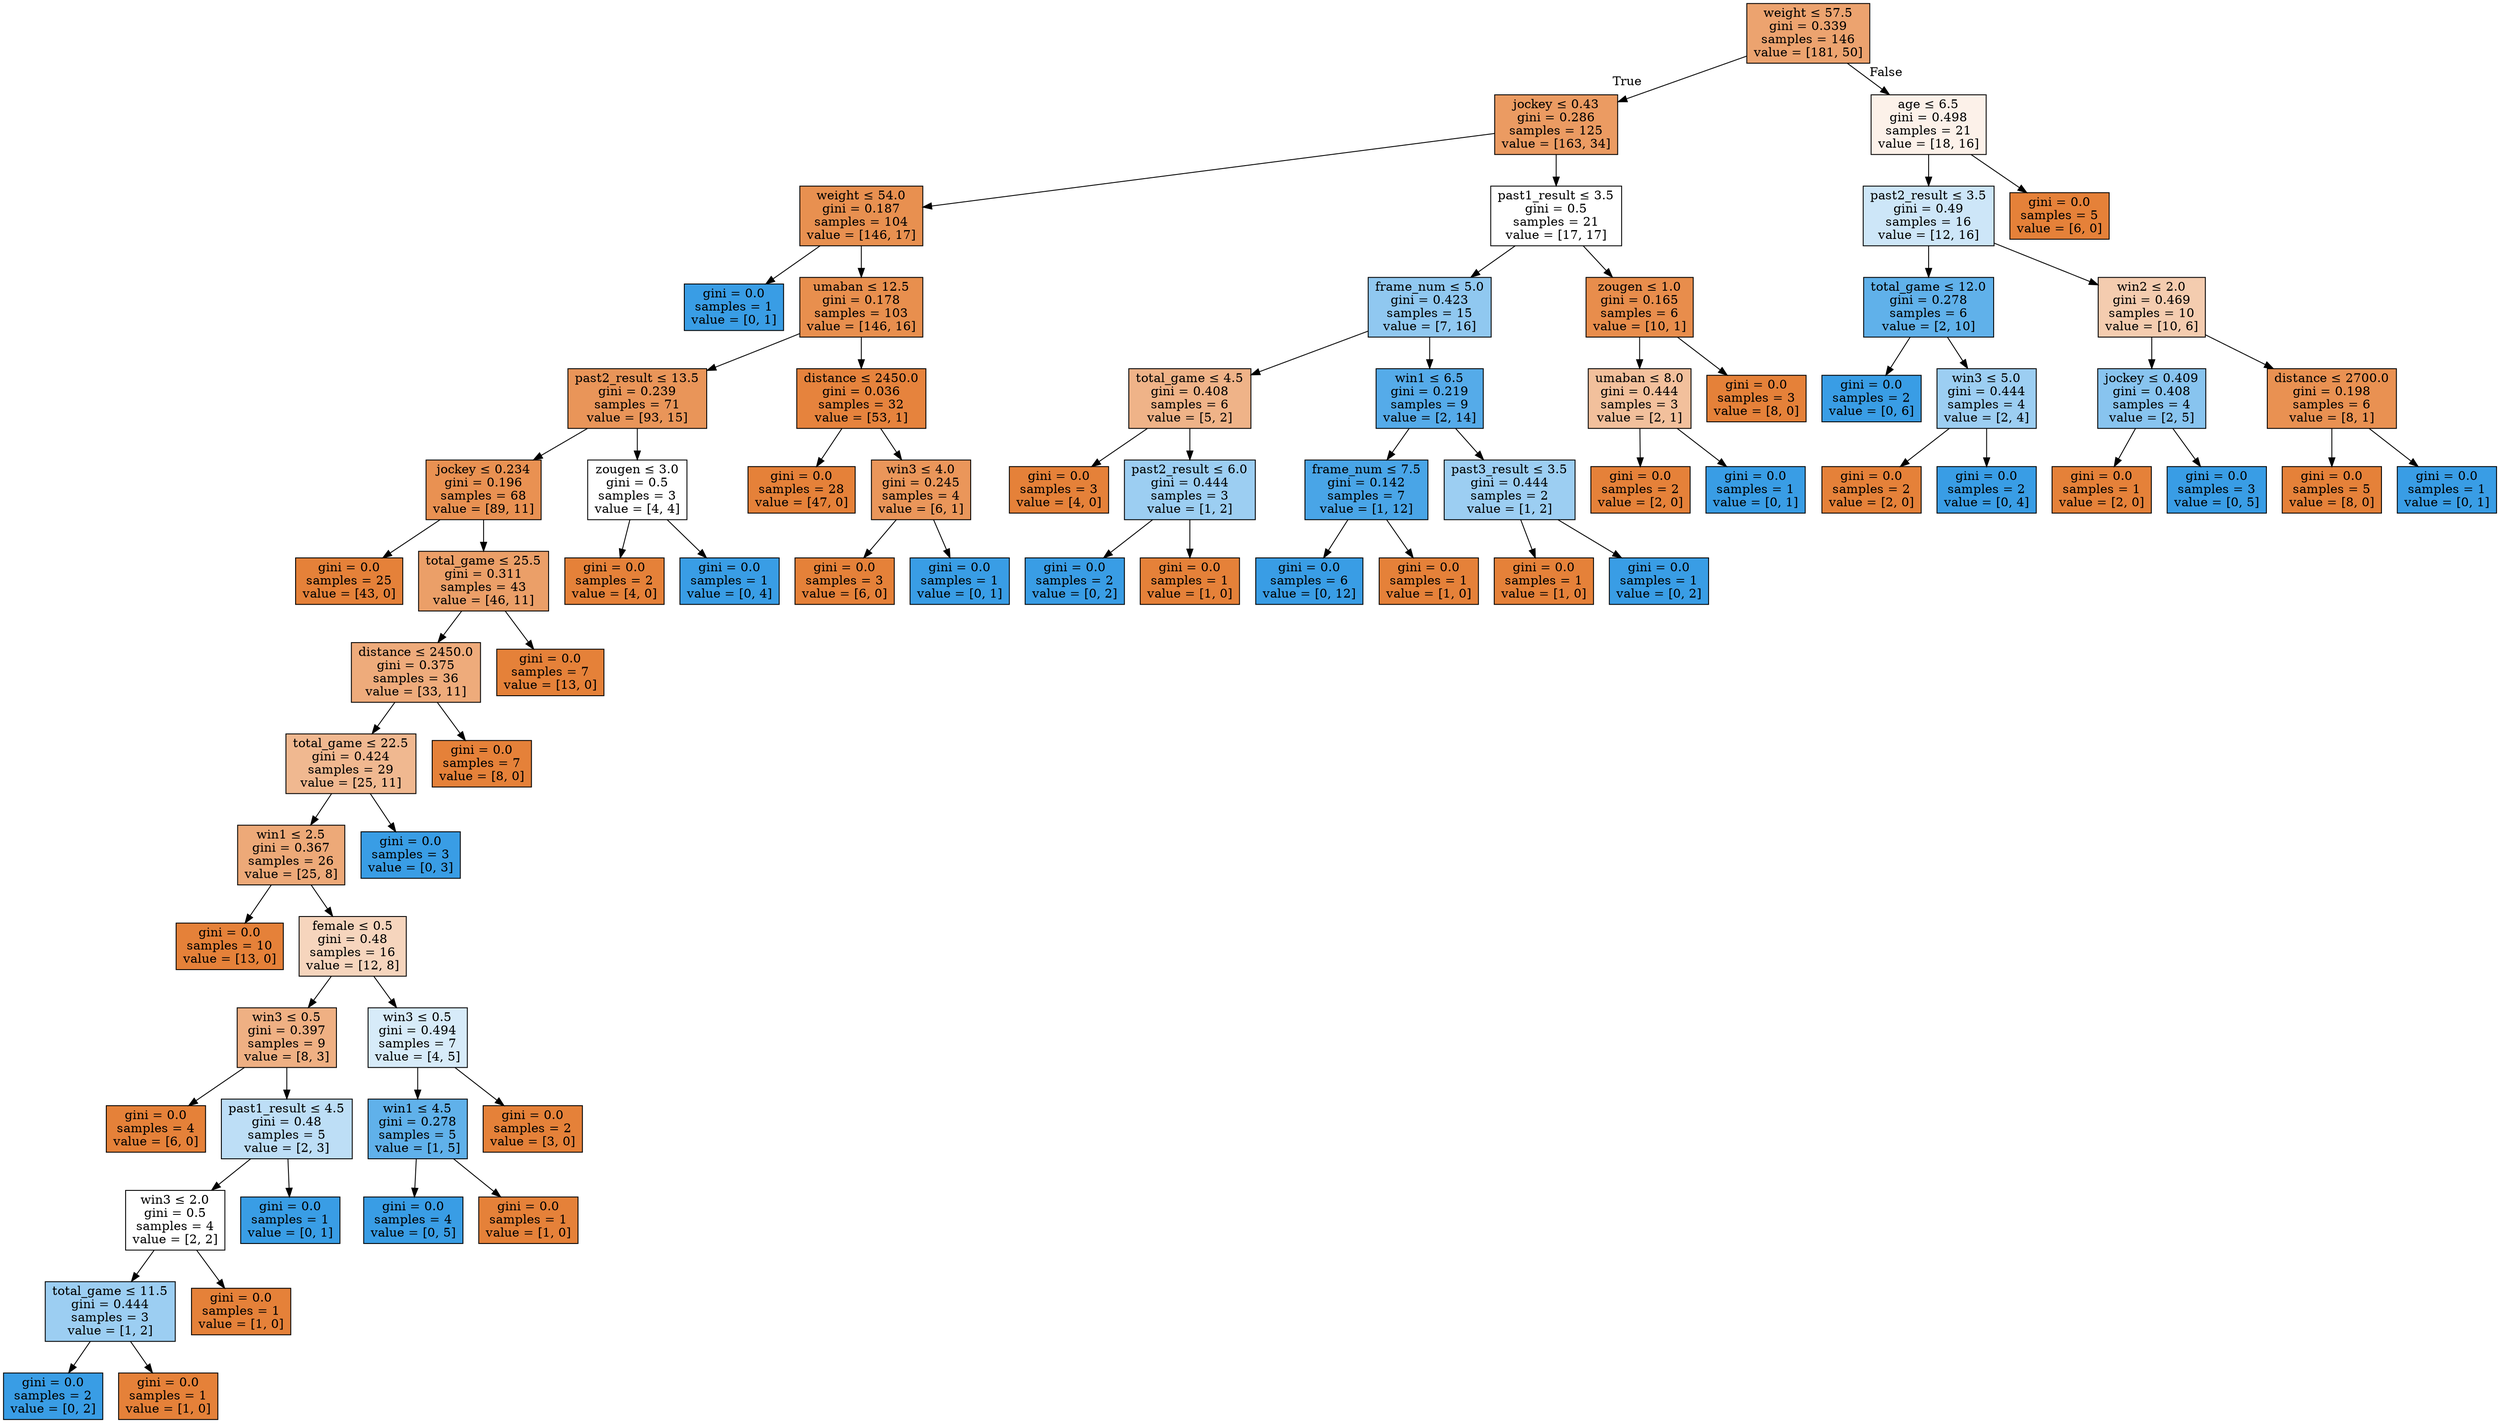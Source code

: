 digraph Tree {
node [shape=box, style="filled", color="black"] ;
0 [label=<weight &le; 57.5<br/>gini = 0.339<br/>samples = 146<br/>value = [181, 50]>, fillcolor="#e58139b9"] ;
1 [label=<jockey &le; 0.43<br/>gini = 0.286<br/>samples = 125<br/>value = [163, 34]>, fillcolor="#e58139ca"] ;
0 -> 1 [labeldistance=2.5, labelangle=45, headlabel="True"] ;
2 [label=<weight &le; 54.0<br/>gini = 0.187<br/>samples = 104<br/>value = [146, 17]>, fillcolor="#e58139e1"] ;
1 -> 2 ;
3 [label=<gini = 0.0<br/>samples = 1<br/>value = [0, 1]>, fillcolor="#399de5ff"] ;
2 -> 3 ;
4 [label=<umaban &le; 12.5<br/>gini = 0.178<br/>samples = 103<br/>value = [146, 16]>, fillcolor="#e58139e3"] ;
2 -> 4 ;
5 [label=<past2_result &le; 13.5<br/>gini = 0.239<br/>samples = 71<br/>value = [93, 15]>, fillcolor="#e58139d6"] ;
4 -> 5 ;
6 [label=<jockey &le; 0.234<br/>gini = 0.196<br/>samples = 68<br/>value = [89, 11]>, fillcolor="#e58139df"] ;
5 -> 6 ;
7 [label=<gini = 0.0<br/>samples = 25<br/>value = [43, 0]>, fillcolor="#e58139ff"] ;
6 -> 7 ;
8 [label=<total_game &le; 25.5<br/>gini = 0.311<br/>samples = 43<br/>value = [46, 11]>, fillcolor="#e58139c2"] ;
6 -> 8 ;
9 [label=<distance &le; 2450.0<br/>gini = 0.375<br/>samples = 36<br/>value = [33, 11]>, fillcolor="#e58139aa"] ;
8 -> 9 ;
10 [label=<total_game &le; 22.5<br/>gini = 0.424<br/>samples = 29<br/>value = [25, 11]>, fillcolor="#e581398f"] ;
9 -> 10 ;
11 [label=<win1 &le; 2.5<br/>gini = 0.367<br/>samples = 26<br/>value = [25, 8]>, fillcolor="#e58139ad"] ;
10 -> 11 ;
12 [label=<gini = 0.0<br/>samples = 10<br/>value = [13, 0]>, fillcolor="#e58139ff"] ;
11 -> 12 ;
13 [label=<female &le; 0.5<br/>gini = 0.48<br/>samples = 16<br/>value = [12, 8]>, fillcolor="#e5813955"] ;
11 -> 13 ;
14 [label=<win3 &le; 0.5<br/>gini = 0.397<br/>samples = 9<br/>value = [8, 3]>, fillcolor="#e581399f"] ;
13 -> 14 ;
15 [label=<gini = 0.0<br/>samples = 4<br/>value = [6, 0]>, fillcolor="#e58139ff"] ;
14 -> 15 ;
16 [label=<past1_result &le; 4.5<br/>gini = 0.48<br/>samples = 5<br/>value = [2, 3]>, fillcolor="#399de555"] ;
14 -> 16 ;
17 [label=<win3 &le; 2.0<br/>gini = 0.5<br/>samples = 4<br/>value = [2, 2]>, fillcolor="#e5813900"] ;
16 -> 17 ;
18 [label=<total_game &le; 11.5<br/>gini = 0.444<br/>samples = 3<br/>value = [1, 2]>, fillcolor="#399de57f"] ;
17 -> 18 ;
19 [label=<gini = 0.0<br/>samples = 2<br/>value = [0, 2]>, fillcolor="#399de5ff"] ;
18 -> 19 ;
20 [label=<gini = 0.0<br/>samples = 1<br/>value = [1, 0]>, fillcolor="#e58139ff"] ;
18 -> 20 ;
21 [label=<gini = 0.0<br/>samples = 1<br/>value = [1, 0]>, fillcolor="#e58139ff"] ;
17 -> 21 ;
22 [label=<gini = 0.0<br/>samples = 1<br/>value = [0, 1]>, fillcolor="#399de5ff"] ;
16 -> 22 ;
23 [label=<win3 &le; 0.5<br/>gini = 0.494<br/>samples = 7<br/>value = [4, 5]>, fillcolor="#399de533"] ;
13 -> 23 ;
24 [label=<win1 &le; 4.5<br/>gini = 0.278<br/>samples = 5<br/>value = [1, 5]>, fillcolor="#399de5cc"] ;
23 -> 24 ;
25 [label=<gini = 0.0<br/>samples = 4<br/>value = [0, 5]>, fillcolor="#399de5ff"] ;
24 -> 25 ;
26 [label=<gini = 0.0<br/>samples = 1<br/>value = [1, 0]>, fillcolor="#e58139ff"] ;
24 -> 26 ;
27 [label=<gini = 0.0<br/>samples = 2<br/>value = [3, 0]>, fillcolor="#e58139ff"] ;
23 -> 27 ;
28 [label=<gini = 0.0<br/>samples = 3<br/>value = [0, 3]>, fillcolor="#399de5ff"] ;
10 -> 28 ;
29 [label=<gini = 0.0<br/>samples = 7<br/>value = [8, 0]>, fillcolor="#e58139ff"] ;
9 -> 29 ;
30 [label=<gini = 0.0<br/>samples = 7<br/>value = [13, 0]>, fillcolor="#e58139ff"] ;
8 -> 30 ;
31 [label=<zougen &le; 3.0<br/>gini = 0.5<br/>samples = 3<br/>value = [4, 4]>, fillcolor="#e5813900"] ;
5 -> 31 ;
32 [label=<gini = 0.0<br/>samples = 2<br/>value = [4, 0]>, fillcolor="#e58139ff"] ;
31 -> 32 ;
33 [label=<gini = 0.0<br/>samples = 1<br/>value = [0, 4]>, fillcolor="#399de5ff"] ;
31 -> 33 ;
34 [label=<distance &le; 2450.0<br/>gini = 0.036<br/>samples = 32<br/>value = [53, 1]>, fillcolor="#e58139fa"] ;
4 -> 34 ;
35 [label=<gini = 0.0<br/>samples = 28<br/>value = [47, 0]>, fillcolor="#e58139ff"] ;
34 -> 35 ;
36 [label=<win3 &le; 4.0<br/>gini = 0.245<br/>samples = 4<br/>value = [6, 1]>, fillcolor="#e58139d4"] ;
34 -> 36 ;
37 [label=<gini = 0.0<br/>samples = 3<br/>value = [6, 0]>, fillcolor="#e58139ff"] ;
36 -> 37 ;
38 [label=<gini = 0.0<br/>samples = 1<br/>value = [0, 1]>, fillcolor="#399de5ff"] ;
36 -> 38 ;
39 [label=<past1_result &le; 3.5<br/>gini = 0.5<br/>samples = 21<br/>value = [17, 17]>, fillcolor="#e5813900"] ;
1 -> 39 ;
40 [label=<frame_num &le; 5.0<br/>gini = 0.423<br/>samples = 15<br/>value = [7, 16]>, fillcolor="#399de58f"] ;
39 -> 40 ;
41 [label=<total_game &le; 4.5<br/>gini = 0.408<br/>samples = 6<br/>value = [5, 2]>, fillcolor="#e5813999"] ;
40 -> 41 ;
42 [label=<gini = 0.0<br/>samples = 3<br/>value = [4, 0]>, fillcolor="#e58139ff"] ;
41 -> 42 ;
43 [label=<past2_result &le; 6.0<br/>gini = 0.444<br/>samples = 3<br/>value = [1, 2]>, fillcolor="#399de57f"] ;
41 -> 43 ;
44 [label=<gini = 0.0<br/>samples = 2<br/>value = [0, 2]>, fillcolor="#399de5ff"] ;
43 -> 44 ;
45 [label=<gini = 0.0<br/>samples = 1<br/>value = [1, 0]>, fillcolor="#e58139ff"] ;
43 -> 45 ;
46 [label=<win1 &le; 6.5<br/>gini = 0.219<br/>samples = 9<br/>value = [2, 14]>, fillcolor="#399de5db"] ;
40 -> 46 ;
47 [label=<frame_num &le; 7.5<br/>gini = 0.142<br/>samples = 7<br/>value = [1, 12]>, fillcolor="#399de5ea"] ;
46 -> 47 ;
48 [label=<gini = 0.0<br/>samples = 6<br/>value = [0, 12]>, fillcolor="#399de5ff"] ;
47 -> 48 ;
49 [label=<gini = 0.0<br/>samples = 1<br/>value = [1, 0]>, fillcolor="#e58139ff"] ;
47 -> 49 ;
50 [label=<past3_result &le; 3.5<br/>gini = 0.444<br/>samples = 2<br/>value = [1, 2]>, fillcolor="#399de57f"] ;
46 -> 50 ;
51 [label=<gini = 0.0<br/>samples = 1<br/>value = [1, 0]>, fillcolor="#e58139ff"] ;
50 -> 51 ;
52 [label=<gini = 0.0<br/>samples = 1<br/>value = [0, 2]>, fillcolor="#399de5ff"] ;
50 -> 52 ;
53 [label=<zougen &le; 1.0<br/>gini = 0.165<br/>samples = 6<br/>value = [10, 1]>, fillcolor="#e58139e6"] ;
39 -> 53 ;
54 [label=<umaban &le; 8.0<br/>gini = 0.444<br/>samples = 3<br/>value = [2, 1]>, fillcolor="#e581397f"] ;
53 -> 54 ;
55 [label=<gini = 0.0<br/>samples = 2<br/>value = [2, 0]>, fillcolor="#e58139ff"] ;
54 -> 55 ;
56 [label=<gini = 0.0<br/>samples = 1<br/>value = [0, 1]>, fillcolor="#399de5ff"] ;
54 -> 56 ;
57 [label=<gini = 0.0<br/>samples = 3<br/>value = [8, 0]>, fillcolor="#e58139ff"] ;
53 -> 57 ;
58 [label=<age &le; 6.5<br/>gini = 0.498<br/>samples = 21<br/>value = [18, 16]>, fillcolor="#e581391c"] ;
0 -> 58 [labeldistance=2.5, labelangle=-45, headlabel="False"] ;
59 [label=<past2_result &le; 3.5<br/>gini = 0.49<br/>samples = 16<br/>value = [12, 16]>, fillcolor="#399de540"] ;
58 -> 59 ;
60 [label=<total_game &le; 12.0<br/>gini = 0.278<br/>samples = 6<br/>value = [2, 10]>, fillcolor="#399de5cc"] ;
59 -> 60 ;
61 [label=<gini = 0.0<br/>samples = 2<br/>value = [0, 6]>, fillcolor="#399de5ff"] ;
60 -> 61 ;
62 [label=<win3 &le; 5.0<br/>gini = 0.444<br/>samples = 4<br/>value = [2, 4]>, fillcolor="#399de57f"] ;
60 -> 62 ;
63 [label=<gini = 0.0<br/>samples = 2<br/>value = [2, 0]>, fillcolor="#e58139ff"] ;
62 -> 63 ;
64 [label=<gini = 0.0<br/>samples = 2<br/>value = [0, 4]>, fillcolor="#399de5ff"] ;
62 -> 64 ;
65 [label=<win2 &le; 2.0<br/>gini = 0.469<br/>samples = 10<br/>value = [10, 6]>, fillcolor="#e5813966"] ;
59 -> 65 ;
66 [label=<jockey &le; 0.409<br/>gini = 0.408<br/>samples = 4<br/>value = [2, 5]>, fillcolor="#399de599"] ;
65 -> 66 ;
67 [label=<gini = 0.0<br/>samples = 1<br/>value = [2, 0]>, fillcolor="#e58139ff"] ;
66 -> 67 ;
68 [label=<gini = 0.0<br/>samples = 3<br/>value = [0, 5]>, fillcolor="#399de5ff"] ;
66 -> 68 ;
69 [label=<distance &le; 2700.0<br/>gini = 0.198<br/>samples = 6<br/>value = [8, 1]>, fillcolor="#e58139df"] ;
65 -> 69 ;
70 [label=<gini = 0.0<br/>samples = 5<br/>value = [8, 0]>, fillcolor="#e58139ff"] ;
69 -> 70 ;
71 [label=<gini = 0.0<br/>samples = 1<br/>value = [0, 1]>, fillcolor="#399de5ff"] ;
69 -> 71 ;
72 [label=<gini = 0.0<br/>samples = 5<br/>value = [6, 0]>, fillcolor="#e58139ff"] ;
58 -> 72 ;
}